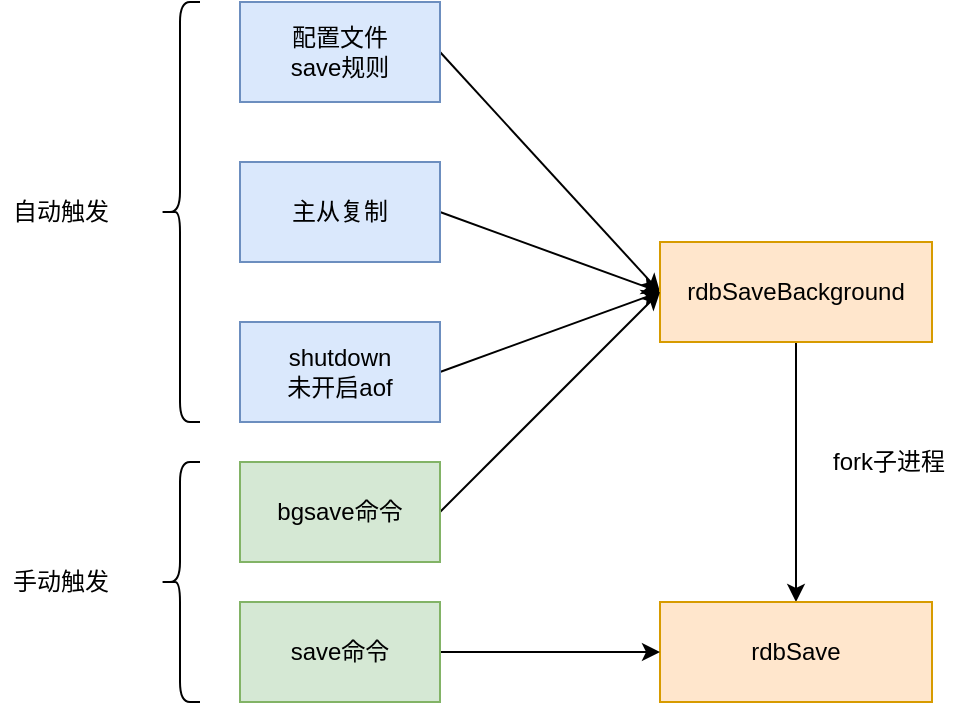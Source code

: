 <mxfile version="15.4.0" type="device"><diagram id="Bw2Rfy2zk67nWPHNiHxh" name="第 1 页"><mxGraphModel dx="1773" dy="623" grid="1" gridSize="10" guides="1" tooltips="1" connect="1" arrows="1" fold="1" page="1" pageScale="1" pageWidth="827" pageHeight="1169" math="0" shadow="0"><root><mxCell id="0"/><mxCell id="1" parent="0"/><mxCell id="Q5_jV1YNbIH322F_-F0k-10" style="rounded=0;orthogonalLoop=1;jettySize=auto;html=1;exitX=1;exitY=0.5;exitDx=0;exitDy=0;entryX=0;entryY=0.5;entryDx=0;entryDy=0;" edge="1" parent="1" source="Q5_jV1YNbIH322F_-F0k-1" target="Q5_jV1YNbIH322F_-F0k-4"><mxGeometry relative="1" as="geometry"/></mxCell><mxCell id="Q5_jV1YNbIH322F_-F0k-1" value="配置文件&lt;br&gt;save规则" style="rounded=0;whiteSpace=wrap;html=1;fillColor=#dae8fc;strokeColor=#6c8ebf;" vertex="1" parent="1"><mxGeometry x="90" y="130" width="100" height="50" as="geometry"/></mxCell><mxCell id="Q5_jV1YNbIH322F_-F0k-14" style="edgeStyle=none;rounded=0;orthogonalLoop=1;jettySize=auto;html=1;exitX=1;exitY=0.5;exitDx=0;exitDy=0;entryX=0;entryY=0.5;entryDx=0;entryDy=0;" edge="1" parent="1" source="Q5_jV1YNbIH322F_-F0k-2" target="Q5_jV1YNbIH322F_-F0k-4"><mxGeometry relative="1" as="geometry"/></mxCell><mxCell id="Q5_jV1YNbIH322F_-F0k-2" value="主从复制" style="rounded=0;whiteSpace=wrap;html=1;fillColor=#dae8fc;strokeColor=#6c8ebf;" vertex="1" parent="1"><mxGeometry x="90" y="210" width="100" height="50" as="geometry"/></mxCell><mxCell id="Q5_jV1YNbIH322F_-F0k-13" style="edgeStyle=none;rounded=0;orthogonalLoop=1;jettySize=auto;html=1;exitX=1;exitY=0.5;exitDx=0;exitDy=0;entryX=0;entryY=0.5;entryDx=0;entryDy=0;" edge="1" parent="1" source="Q5_jV1YNbIH322F_-F0k-3" target="Q5_jV1YNbIH322F_-F0k-4"><mxGeometry relative="1" as="geometry"/></mxCell><mxCell id="Q5_jV1YNbIH322F_-F0k-3" value="shutdown&lt;br&gt;未开启aof" style="rounded=0;whiteSpace=wrap;html=1;fillColor=#dae8fc;strokeColor=#6c8ebf;" vertex="1" parent="1"><mxGeometry x="90" y="290" width="100" height="50" as="geometry"/></mxCell><mxCell id="Q5_jV1YNbIH322F_-F0k-15" style="edgeStyle=none;rounded=0;orthogonalLoop=1;jettySize=auto;html=1;exitX=0.5;exitY=1;exitDx=0;exitDy=0;entryX=0.5;entryY=0;entryDx=0;entryDy=0;" edge="1" parent="1" source="Q5_jV1YNbIH322F_-F0k-4" target="Q5_jV1YNbIH322F_-F0k-6"><mxGeometry relative="1" as="geometry"/></mxCell><mxCell id="Q5_jV1YNbIH322F_-F0k-4" value="&lt;pre&gt;&lt;font face=&quot;Helvetica&quot;&gt;rdbSaveBackground&lt;/font&gt;&lt;/pre&gt;" style="rounded=0;whiteSpace=wrap;html=1;fillColor=#ffe6cc;strokeColor=#d79b00;" vertex="1" parent="1"><mxGeometry x="300" y="250" width="136" height="50" as="geometry"/></mxCell><mxCell id="Q5_jV1YNbIH322F_-F0k-6" value="rdbSave" style="rounded=0;whiteSpace=wrap;html=1;fillColor=#ffe6cc;strokeColor=#d79b00;" vertex="1" parent="1"><mxGeometry x="300" y="430" width="136" height="50" as="geometry"/></mxCell><mxCell id="Q5_jV1YNbIH322F_-F0k-12" style="edgeStyle=none;rounded=0;orthogonalLoop=1;jettySize=auto;html=1;exitX=1;exitY=0.5;exitDx=0;exitDy=0;entryX=0;entryY=0.5;entryDx=0;entryDy=0;" edge="1" parent="1" source="Q5_jV1YNbIH322F_-F0k-7" target="Q5_jV1YNbIH322F_-F0k-4"><mxGeometry relative="1" as="geometry"/></mxCell><mxCell id="Q5_jV1YNbIH322F_-F0k-7" value="bgsave命令" style="rounded=0;whiteSpace=wrap;html=1;fillColor=#d5e8d4;strokeColor=#82b366;" vertex="1" parent="1"><mxGeometry x="90" y="360" width="100" height="50" as="geometry"/></mxCell><mxCell id="Q5_jV1YNbIH322F_-F0k-9" style="edgeStyle=orthogonalEdgeStyle;rounded=0;orthogonalLoop=1;jettySize=auto;html=1;exitX=1;exitY=0.5;exitDx=0;exitDy=0;entryX=0;entryY=0.5;entryDx=0;entryDy=0;" edge="1" parent="1" source="Q5_jV1YNbIH322F_-F0k-8" target="Q5_jV1YNbIH322F_-F0k-6"><mxGeometry relative="1" as="geometry"/></mxCell><mxCell id="Q5_jV1YNbIH322F_-F0k-8" value="save命令" style="rounded=0;whiteSpace=wrap;html=1;fillColor=#d5e8d4;strokeColor=#82b366;" vertex="1" parent="1"><mxGeometry x="90" y="430" width="100" height="50" as="geometry"/></mxCell><mxCell id="Q5_jV1YNbIH322F_-F0k-16" value="fork子进程" style="text;html=1;align=center;verticalAlign=middle;resizable=0;points=[];autosize=1;strokeColor=none;fillColor=none;" vertex="1" parent="1"><mxGeometry x="379" y="350" width="70" height="20" as="geometry"/></mxCell><mxCell id="Q5_jV1YNbIH322F_-F0k-17" value="" style="shape=curlyBracket;whiteSpace=wrap;html=1;rounded=1;" vertex="1" parent="1"><mxGeometry x="50" y="130" width="20" height="210" as="geometry"/></mxCell><mxCell id="Q5_jV1YNbIH322F_-F0k-18" value="自动触发" style="text;html=1;align=center;verticalAlign=middle;resizable=0;points=[];autosize=1;strokeColor=none;fillColor=none;" vertex="1" parent="1"><mxGeometry x="-30" y="225" width="60" height="20" as="geometry"/></mxCell><mxCell id="Q5_jV1YNbIH322F_-F0k-19" value="" style="shape=curlyBracket;whiteSpace=wrap;html=1;rounded=1;" vertex="1" parent="1"><mxGeometry x="50" y="360" width="20" height="120" as="geometry"/></mxCell><mxCell id="Q5_jV1YNbIH322F_-F0k-20" value="手动触发" style="text;html=1;align=center;verticalAlign=middle;resizable=0;points=[];autosize=1;strokeColor=none;fillColor=none;" vertex="1" parent="1"><mxGeometry x="-30" y="410" width="60" height="20" as="geometry"/></mxCell></root></mxGraphModel></diagram></mxfile>